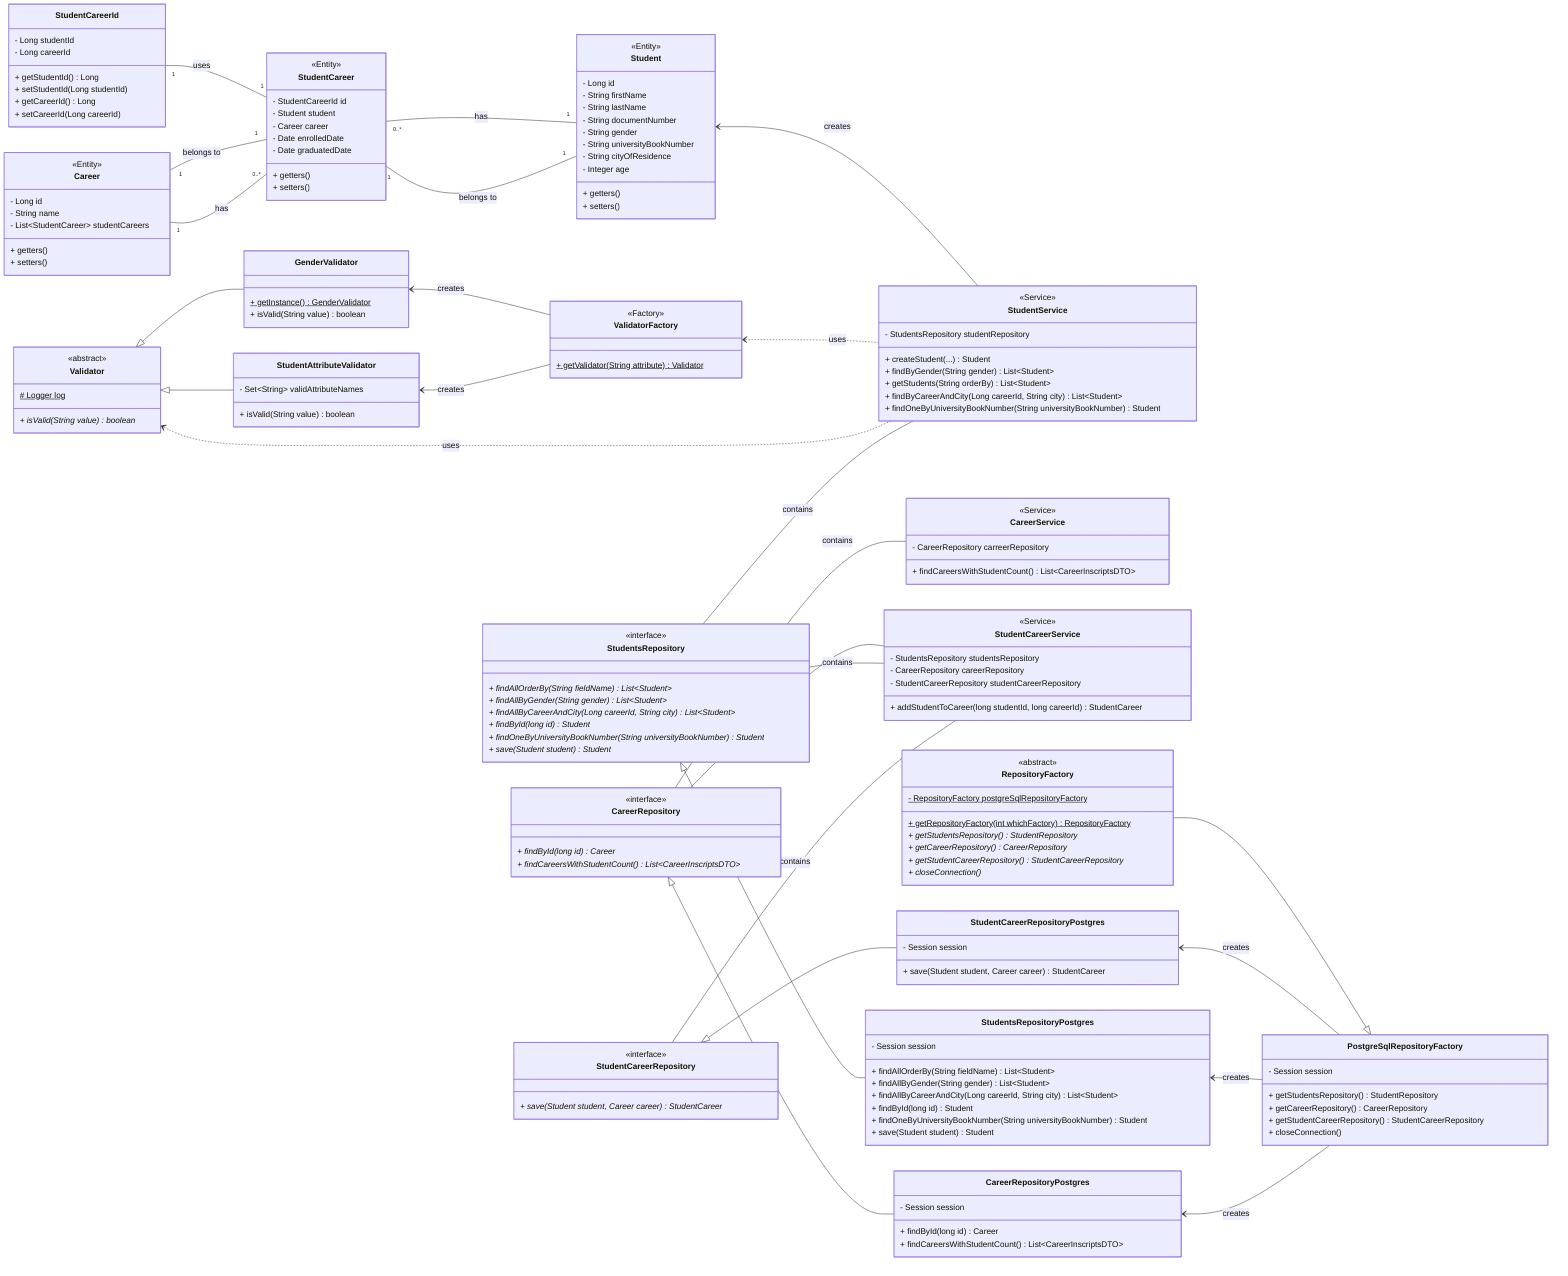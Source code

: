 classDiagram
    direction RL
    class Student {
        <<Entity>>
        - Long id
        - String firstName
        - String lastName
        - String documentNumber
        - String gender
        - String universityBookNumber
        - String cityOfResidence
        - Integer age
        + getters()
        + setters()
    }
    class Career {
        <<Entity>>
        - Long id
        - String name
        - List~StudentCareer~ studentCareers
        + getters()
        + setters()
    }
    class StudentCareer {
        <<Entity>>
        - StudentCareerId id
        - Student student
        - Career career
        - Date enrolledDate
        - Date graduatedDate
        + getters()
        + setters()
    }
    class StudentCareerId {
        - Long studentId
        - Long careerId
        + getStudentId() Long
        + setStudentId(Long studentId)
        + getCareerId() Long
        + setCareerId(Long careerId)
    }
    class Validator {
        <<abstract>>
        # Logger log $
        + isValid(String value) boolean *
    }
    class GenderValidator{
        + getInstance() GenderValidator $
        + isValid(String value) boolean
    }
    class StudentAttributeValidator {
        - Set~String~ validAttributeNames
        + isValid(String value) boolean
    }
    class ValidatorFactory {
        <<Factory>>
        + getValidator(String attribute) Validator $
    }
    class StudentService {
        <<Service>>
        - StudentsRepository studentRepository
        + createStudent(...) Student
        + findByGender(String gender) List~Student~
        + getStudents(String orderBy) List~Student~
        + findByCareerAndCity(Long careerId, String city) List~Student~
        + findOneByUniversityBookNumber(String universityBookNumber) Student
    }
    class CareerService {
        <<Service>>
        - CareerRepository carreerRepository
        + findCareersWithStudentCount() List~CareerInscriptsDTO~
    }
    class StudentCareerService {
        <<Service>>
        - StudentsRepository studentsRepository
        - CareerRepository careerRepository
        - StudentCareerRepository studentCareerRepository
        + addStudentToCareer(long studentId, long careerId) StudentCareer
    }
    class RepositoryFactory {
        <<abstract>>
        - RepositoryFactory postgreSqlRepositoryFactory $
        + getRepositoryFactory(int whichFactory) RepositoryFactory $
        + getStudentsRepository() StudentRepository *
        + getCareerRepository() CareerRepository *
        + getStudentCareerRepository() StudentCareerRepository *
        + closeConnection() *
    }
    class PostgreSqlRepositoryFactory {
        - Session session
        + getStudentsRepository() StudentRepository
        + getCareerRepository() CareerRepository
        + getStudentCareerRepository() StudentCareerRepository
        + closeConnection()
    }
    class StudentsRepository {
        <<interface>>
        + findAllOrderBy(String fieldName) List~Student~ *
        + findAllByGender(String gender) List~Student~ *
        + findAllByCareerAndCity(Long careerId, String city) List~Student~ *
        + findById(long id) Student *
        + findOneByUniversityBookNumber(String universityBookNumber) Student *
        + save(Student student) Student *
    }
    class StudentsRepositoryPostgres {
        - Session session
        + findAllOrderBy(String fieldName) List~Student~
        + findAllByGender(String gender) List~Student~
        + findAllByCareerAndCity(Long careerId, String city) List~Student~
        + findById(long id) Student
        + findOneByUniversityBookNumber(String universityBookNumber) Student
        + save(Student student) Student
    }
    class CareerRepository {
        <<interface>>
        + findById(long id) Career *
        + findCareersWithStudentCount() List~CareerInscriptsDTO~ *
    }
    class CareerRepositoryPostgres {
        - Session session
        + findById(long id) Career
        + findCareersWithStudentCount() List~CareerInscriptsDTO~
    }
    class StudentCareerRepository {
        <<interface>>
        + save(Student student, Career career) StudentCareer *
    }
    class StudentCareerRepositoryPostgres {
        - Session session
        + save(Student student, Career career) StudentCareer
    }
    Student "1" -- "0..*" StudentCareer : has
    Career "1" -- "0..*" StudentCareer : has
    StudentCareer "1" -- "1" StudentCareerId : uses
    StudentCareer "1" -- "1" Student : belongs to
    StudentCareer "1" -- "1" Career : belongs to
    GenderValidator --|> Validator
    StudentAttributeValidator --|> Validator
    ValidatorFactory --> GenderValidator : creates
    ValidatorFactory --> StudentAttributeValidator : creates
    StudentService --> Student : creates
    StudentService ..> ValidatorFactory : uses
    StudentService ..> Validator : uses
    StudentService -- StudentsRepository : contains
    CareerService -- CareerRepository : contains
    StudentCareerService -- CareerRepository : contains
    StudentCareerService -- StudentsRepository : contains
    StudentCareerService -- StudentCareerRepository : contains
    PostgreSqlRepositoryFactory <|-- RepositoryFactory
    StudentCareerRepositoryPostgres --|> StudentCareerRepository
    CareerRepositoryPostgres --|> CareerRepository
    StudentsRepositoryPostgres --|> StudentsRepository
    PostgreSqlRepositoryFactory --> StudentCareerRepositoryPostgres : creates
    PostgreSqlRepositoryFactory --> StudentsRepositoryPostgres : creates
    PostgreSqlRepositoryFactory --> CareerRepositoryPostgres : creates